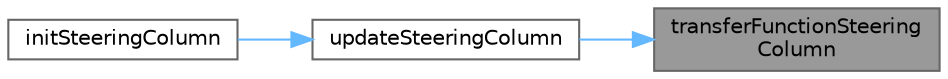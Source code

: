 digraph "transferFunctionSteeringColumn"
{
 // LATEX_PDF_SIZE
  bgcolor="transparent";
  edge [fontname=Helvetica,fontsize=10,labelfontname=Helvetica,labelfontsize=10];
  node [fontname=Helvetica,fontsize=10,shape=box,height=0.2,width=0.4];
  rankdir="RL";
  Node1 [label="transferFunctionSteering\lColumn",height=0.2,width=0.4,color="gray40", fillcolor="grey60", style="filled", fontcolor="black",tooltip="Converts raw steering column data to a meaningful rotation angle."];
  Node1 -> Node2 [dir="back",color="steelblue1",style="solid"];
  Node2 [label="updateSteeringColumn",height=0.2,width=0.4,color="grey40", fillcolor="white", style="filled",URL="$SteeringColumn_8c.html#ae0c46d7082d6dbe42eaf17ec2d0f4a18",tooltip="Updates the SteeringColumn data."];
  Node2 -> Node3 [dir="back",color="steelblue1",style="solid"];
  Node3 [label="initSteeringColumn",height=0.2,width=0.4,color="grey40", fillcolor="white", style="filled",URL="$SteeringColumn_8c.html#ad4e64b53204532d834ba6aa5a2a965ab",tooltip="Initializes the SteeringColumn sensor with the given frequency, channel, and zero offset."];
}
